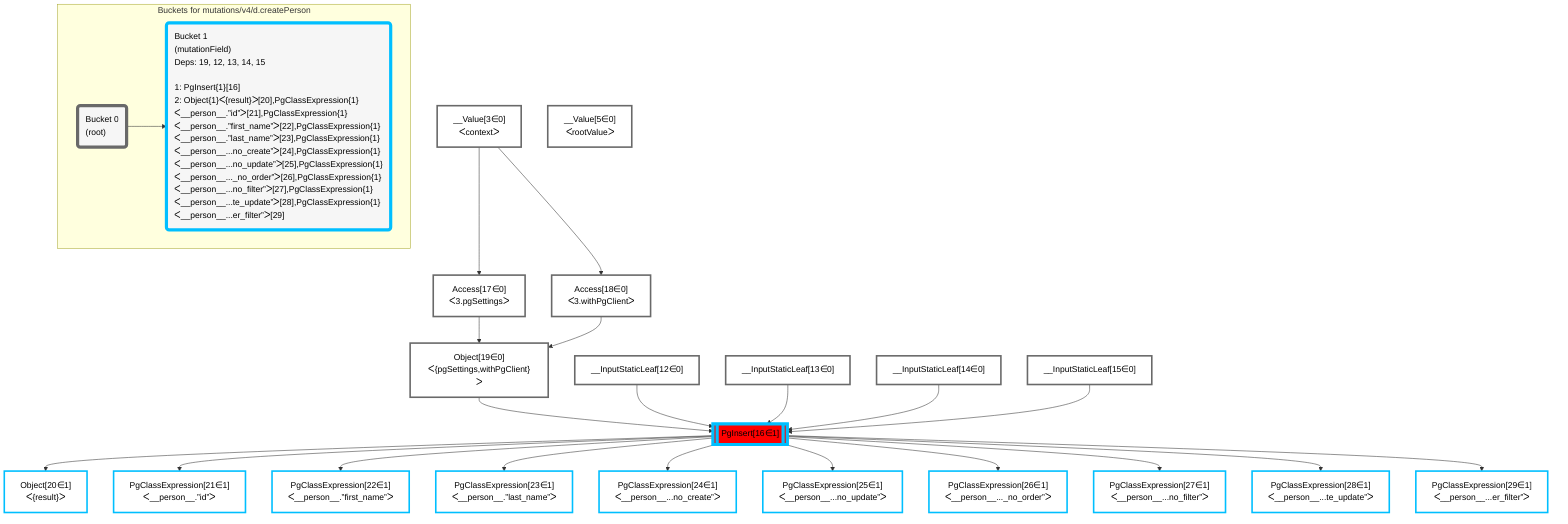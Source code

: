 graph TD
    classDef path fill:#eee,stroke:#000,color:#000
    classDef plan fill:#fff,stroke-width:3px,color:#000
    classDef itemplan fill:#fff,stroke-width:6px,color:#000
    classDef sideeffectplan fill:#f00,stroke-width:6px,color:#000
    classDef bucket fill:#f6f6f6,color:#000,stroke-width:6px,text-align:left


    %% define steps
    __Value3["__Value[3∈0]<br />ᐸcontextᐳ"]:::plan
    __Value5["__Value[5∈0]<br />ᐸrootValueᐳ"]:::plan
    __InputStaticLeaf12["__InputStaticLeaf[12∈0]"]:::plan
    __InputStaticLeaf13["__InputStaticLeaf[13∈0]"]:::plan
    __InputStaticLeaf14["__InputStaticLeaf[14∈0]"]:::plan
    __InputStaticLeaf15["__InputStaticLeaf[15∈0]"]:::plan
    Access17["Access[17∈0]<br />ᐸ3.pgSettingsᐳ"]:::plan
    Access18["Access[18∈0]<br />ᐸ3.withPgClientᐳ"]:::plan
    Object19["Object[19∈0]<br />ᐸ{pgSettings,withPgClient}ᐳ"]:::plan
    PgInsert16[["PgInsert[16∈1]"]]:::sideeffectplan
    Object20["Object[20∈1]<br />ᐸ{result}ᐳ"]:::plan
    PgClassExpression21["PgClassExpression[21∈1]<br />ᐸ__person__.”id”ᐳ"]:::plan
    PgClassExpression22["PgClassExpression[22∈1]<br />ᐸ__person__.”first_name”ᐳ"]:::plan
    PgClassExpression23["PgClassExpression[23∈1]<br />ᐸ__person__.”last_name”ᐳ"]:::plan
    PgClassExpression24["PgClassExpression[24∈1]<br />ᐸ__person__...no_create”ᐳ"]:::plan
    PgClassExpression25["PgClassExpression[25∈1]<br />ᐸ__person__...no_update”ᐳ"]:::plan
    PgClassExpression26["PgClassExpression[26∈1]<br />ᐸ__person__..._no_order”ᐳ"]:::plan
    PgClassExpression27["PgClassExpression[27∈1]<br />ᐸ__person__...no_filter”ᐳ"]:::plan
    PgClassExpression28["PgClassExpression[28∈1]<br />ᐸ__person__...te_update”ᐳ"]:::plan
    PgClassExpression29["PgClassExpression[29∈1]<br />ᐸ__person__...er_filter”ᐳ"]:::plan

    %% plan dependencies
    __Value3 --> Access17
    __Value3 --> Access18
    Access17 & Access18 --> Object19
    Object19 & __InputStaticLeaf12 & __InputStaticLeaf13 & __InputStaticLeaf14 & __InputStaticLeaf15 --> PgInsert16
    PgInsert16 --> Object20
    PgInsert16 --> PgClassExpression21
    PgInsert16 --> PgClassExpression22
    PgInsert16 --> PgClassExpression23
    PgInsert16 --> PgClassExpression24
    PgInsert16 --> PgClassExpression25
    PgInsert16 --> PgClassExpression26
    PgInsert16 --> PgClassExpression27
    PgInsert16 --> PgClassExpression28
    PgInsert16 --> PgClassExpression29

    subgraph "Buckets for mutations/v4/d.createPerson"
    Bucket0("Bucket 0<br />(root)"):::bucket
    classDef bucket0 stroke:#696969
    class Bucket0,__Value3,__Value5,__InputStaticLeaf12,__InputStaticLeaf13,__InputStaticLeaf14,__InputStaticLeaf15,Access17,Access18,Object19 bucket0
    Bucket1("Bucket 1<br />(mutationField)<br />Deps: 19, 12, 13, 14, 15<br /><br />1: PgInsert{1}[16]<br />2: Object{1}ᐸ{result}ᐳ[20],PgClassExpression{1}ᐸ__person__.”id”ᐳ[21],PgClassExpression{1}ᐸ__person__.”first_name”ᐳ[22],PgClassExpression{1}ᐸ__person__.”last_name”ᐳ[23],PgClassExpression{1}ᐸ__person__...no_create”ᐳ[24],PgClassExpression{1}ᐸ__person__...no_update”ᐳ[25],PgClassExpression{1}ᐸ__person__..._no_order”ᐳ[26],PgClassExpression{1}ᐸ__person__...no_filter”ᐳ[27],PgClassExpression{1}ᐸ__person__...te_update”ᐳ[28],PgClassExpression{1}ᐸ__person__...er_filter”ᐳ[29]"):::bucket
    classDef bucket1 stroke:#00bfff
    class Bucket1,PgInsert16,Object20,PgClassExpression21,PgClassExpression22,PgClassExpression23,PgClassExpression24,PgClassExpression25,PgClassExpression26,PgClassExpression27,PgClassExpression28,PgClassExpression29 bucket1
    Bucket0 --> Bucket1
    end